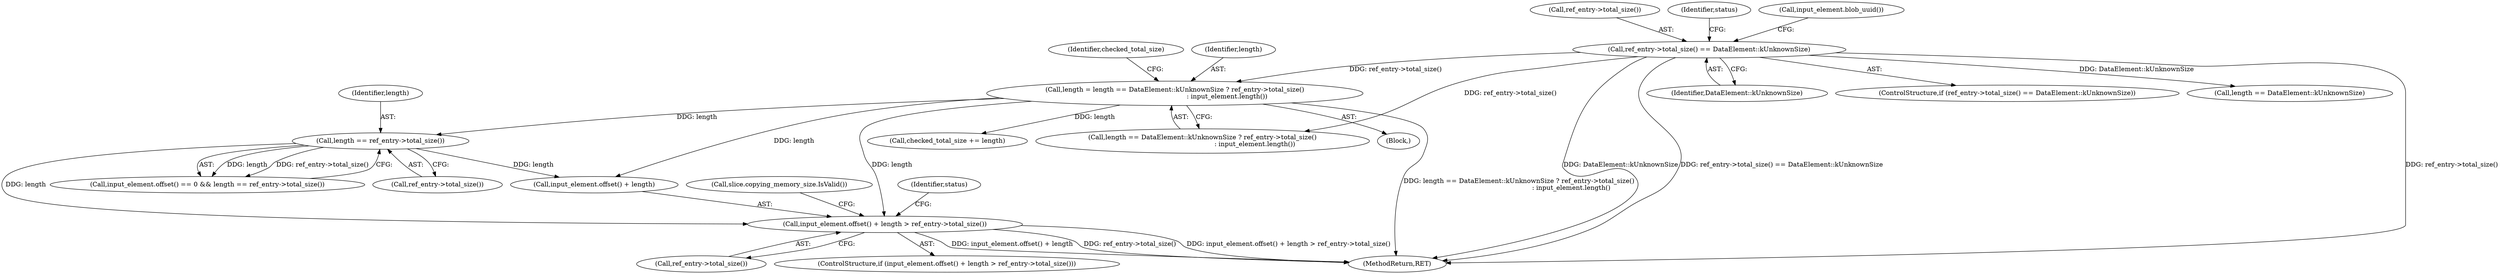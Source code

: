 digraph "1_Chrome_11bd4bc92f3fe704631e3e6ad1dd1a4351641f7c@del" {
"1000290" [label="(Call,input_element.offset() + length > ref_entry->total_size())"];
"1000280" [label="(Call,length == ref_entry->total_size())"];
"1000264" [label="(Call,length = length == DataElement::kUnknownSize ? ref_entry->total_size()\n                                                   : input_element.length())"];
"1000238" [label="(Call,ref_entry->total_size() == DataElement::kUnknownSize)"];
"1000272" [label="(Call,checked_total_size += length)"];
"1000276" [label="(Call,input_element.offset() == 0 && length == ref_entry->total_size())"];
"1000266" [label="(Call,length == DataElement::kUnknownSize ? ref_entry->total_size()\n                                                   : input_element.length())"];
"1000464" [label="(MethodReturn,RET)"];
"1000273" [label="(Identifier,checked_total_size)"];
"1000291" [label="(Call,input_element.offset() + length)"];
"1000294" [label="(Call,ref_entry->total_size())"];
"1000304" [label="(Call,slice.copying_memory_size.IsValid())"];
"1000240" [label="(Identifier,DataElement::kUnknownSize)"];
"1000264" [label="(Call,length = length == DataElement::kUnknownSize ? ref_entry->total_size()\n                                                   : input_element.length())"];
"1000239" [label="(Call,ref_entry->total_size())"];
"1000297" [label="(Identifier,status)"];
"1000243" [label="(Identifier,status)"];
"1000237" [label="(ControlStructure,if (ref_entry->total_size() == DataElement::kUnknownSize))"];
"1000290" [label="(Call,input_element.offset() + length > ref_entry->total_size())"];
"1000280" [label="(Call,length == ref_entry->total_size())"];
"1000282" [label="(Call,ref_entry->total_size())"];
"1000265" [label="(Identifier,length)"];
"1000281" [label="(Identifier,length)"];
"1000267" [label="(Call,length == DataElement::kUnknownSize)"];
"1000289" [label="(ControlStructure,if (input_element.offset() + length > ref_entry->total_size()))"];
"1000211" [label="(Block,)"];
"1000249" [label="(Call,input_element.blob_uuid())"];
"1000238" [label="(Call,ref_entry->total_size() == DataElement::kUnknownSize)"];
"1000290" -> "1000289"  [label="AST: "];
"1000290" -> "1000294"  [label="CFG: "];
"1000291" -> "1000290"  [label="AST: "];
"1000294" -> "1000290"  [label="AST: "];
"1000297" -> "1000290"  [label="CFG: "];
"1000304" -> "1000290"  [label="CFG: "];
"1000290" -> "1000464"  [label="DDG: input_element.offset() + length"];
"1000290" -> "1000464"  [label="DDG: ref_entry->total_size()"];
"1000290" -> "1000464"  [label="DDG: input_element.offset() + length > ref_entry->total_size()"];
"1000280" -> "1000290"  [label="DDG: length"];
"1000264" -> "1000290"  [label="DDG: length"];
"1000280" -> "1000276"  [label="AST: "];
"1000280" -> "1000282"  [label="CFG: "];
"1000281" -> "1000280"  [label="AST: "];
"1000282" -> "1000280"  [label="AST: "];
"1000276" -> "1000280"  [label="CFG: "];
"1000280" -> "1000276"  [label="DDG: length"];
"1000280" -> "1000276"  [label="DDG: ref_entry->total_size()"];
"1000264" -> "1000280"  [label="DDG: length"];
"1000280" -> "1000291"  [label="DDG: length"];
"1000264" -> "1000211"  [label="AST: "];
"1000264" -> "1000266"  [label="CFG: "];
"1000265" -> "1000264"  [label="AST: "];
"1000266" -> "1000264"  [label="AST: "];
"1000273" -> "1000264"  [label="CFG: "];
"1000264" -> "1000464"  [label="DDG: length == DataElement::kUnknownSize ? ref_entry->total_size()\n                                                   : input_element.length()"];
"1000238" -> "1000264"  [label="DDG: ref_entry->total_size()"];
"1000264" -> "1000272"  [label="DDG: length"];
"1000264" -> "1000291"  [label="DDG: length"];
"1000238" -> "1000237"  [label="AST: "];
"1000238" -> "1000240"  [label="CFG: "];
"1000239" -> "1000238"  [label="AST: "];
"1000240" -> "1000238"  [label="AST: "];
"1000243" -> "1000238"  [label="CFG: "];
"1000249" -> "1000238"  [label="CFG: "];
"1000238" -> "1000464"  [label="DDG: ref_entry->total_size()"];
"1000238" -> "1000464"  [label="DDG: DataElement::kUnknownSize"];
"1000238" -> "1000464"  [label="DDG: ref_entry->total_size() == DataElement::kUnknownSize"];
"1000238" -> "1000267"  [label="DDG: DataElement::kUnknownSize"];
"1000238" -> "1000266"  [label="DDG: ref_entry->total_size()"];
}
